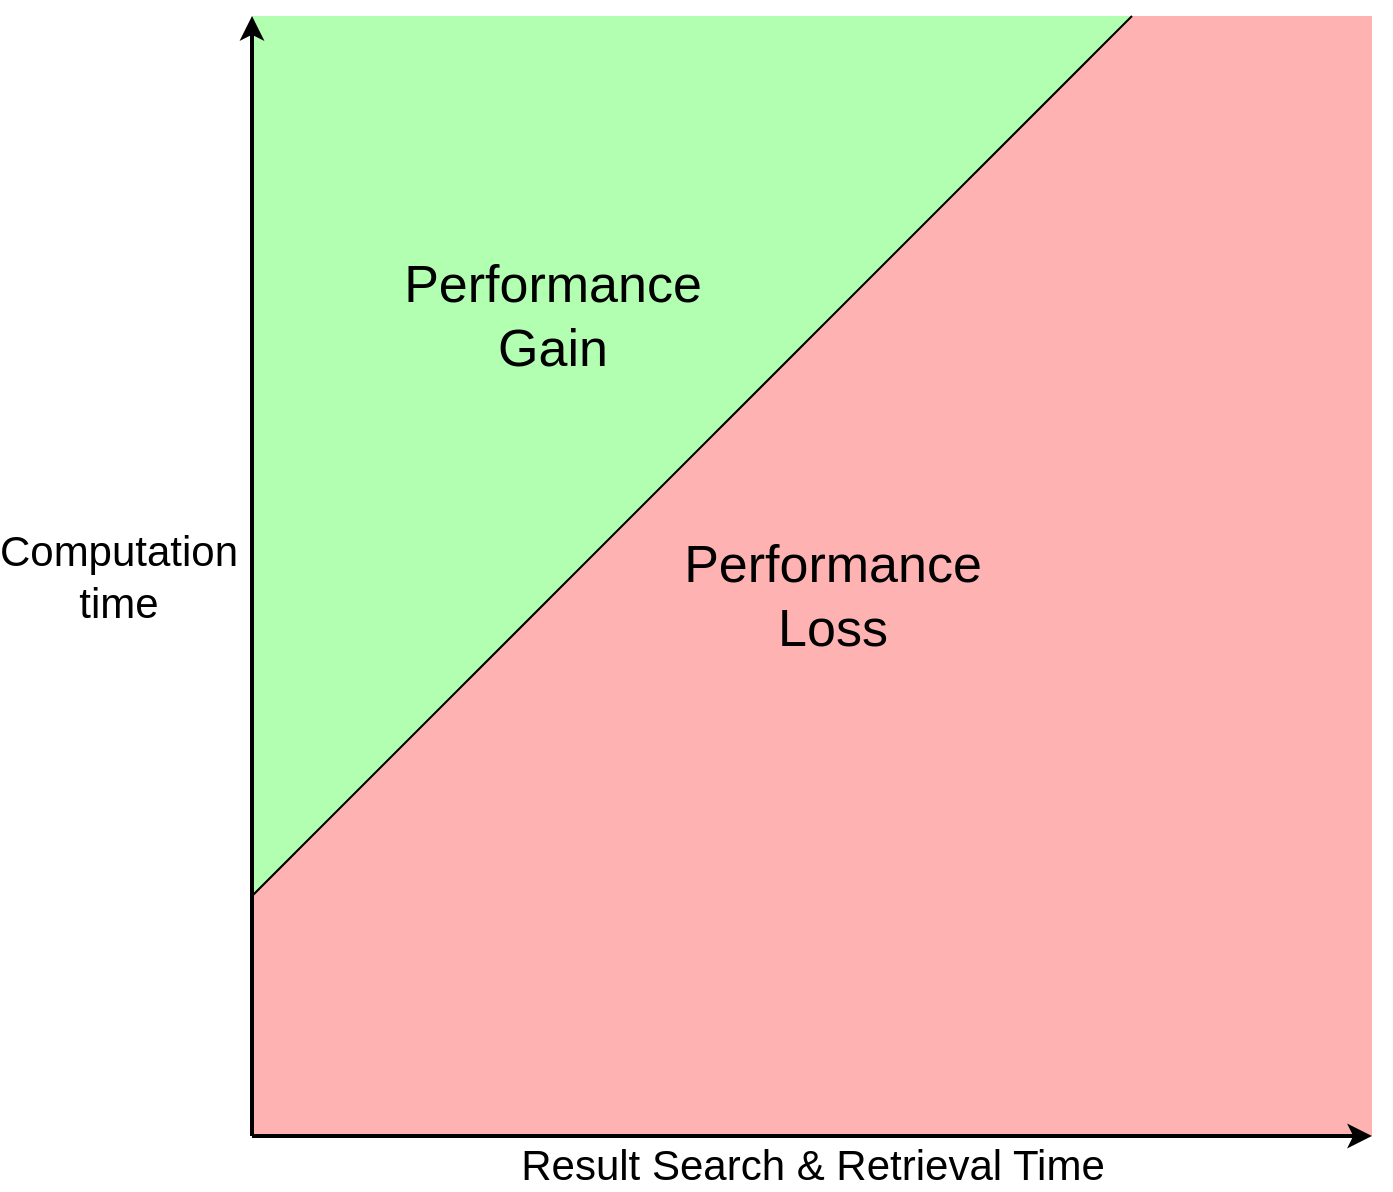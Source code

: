 <mxfile version="24.5.5" type="github">
  <diagram name="페이지-1" id="7yRZqA8zx_0-Kt9_PznU">
    <mxGraphModel dx="2261" dy="746" grid="0" gridSize="10" guides="1" tooltips="1" connect="1" arrows="1" fold="1" page="1" pageScale="1" pageWidth="827" pageHeight="1169" math="0" shadow="0">
      <root>
        <mxCell id="0" />
        <mxCell id="1" parent="0" />
        <mxCell id="nc0H4JgxdPSwkRKwztUI-21" value="" style="shape=card;whiteSpace=wrap;html=1;size=440;strokeColor=none;fillColor=#FF0000;opacity=30;" vertex="1" parent="1">
          <mxGeometry x="120" y="120" width="560" height="560" as="geometry" />
        </mxCell>
        <mxCell id="nc0H4JgxdPSwkRKwztUI-16" value="" style="shape=manualInput;whiteSpace=wrap;html=1;size=440;rotation=-180;strokeColor=none;fillColor=#00FF00;opacity=30;" vertex="1" parent="1">
          <mxGeometry x="120" y="120" width="440" height="440" as="geometry" />
        </mxCell>
        <mxCell id="nc0H4JgxdPSwkRKwztUI-2" value="" style="endArrow=classic;html=1;rounded=0;endFill=1;strokeWidth=2;" edge="1" parent="1">
          <mxGeometry width="50" height="50" relative="1" as="geometry">
            <mxPoint x="120" y="680" as="sourcePoint" />
            <mxPoint x="120" y="120" as="targetPoint" />
          </mxGeometry>
        </mxCell>
        <mxCell id="nc0H4JgxdPSwkRKwztUI-5" value="Computation&lt;div style=&quot;font-size: 21px;&quot;&gt;time&lt;/div&gt;" style="edgeLabel;html=1;align=center;verticalAlign=middle;resizable=0;points=[];fontSize=21;" vertex="1" connectable="0" parent="nc0H4JgxdPSwkRKwztUI-2">
          <mxGeometry relative="1" as="geometry">
            <mxPoint x="-67" as="offset" />
          </mxGeometry>
        </mxCell>
        <mxCell id="nc0H4JgxdPSwkRKwztUI-3" value="" style="endArrow=classic;html=1;rounded=0;endFill=1;strokeWidth=2;" edge="1" parent="1">
          <mxGeometry width="50" height="50" relative="1" as="geometry">
            <mxPoint x="120" y="680" as="sourcePoint" />
            <mxPoint x="680" y="680" as="targetPoint" />
          </mxGeometry>
        </mxCell>
        <mxCell id="nc0H4JgxdPSwkRKwztUI-4" value="Result Search &amp;amp; Retrieval Time" style="edgeLabel;html=1;align=center;verticalAlign=middle;resizable=0;points=[];fontSize=21;" vertex="1" connectable="0" parent="nc0H4JgxdPSwkRKwztUI-3">
          <mxGeometry relative="1" as="geometry">
            <mxPoint y="14" as="offset" />
          </mxGeometry>
        </mxCell>
        <mxCell id="nc0H4JgxdPSwkRKwztUI-6" value="" style="endArrow=none;html=1;rounded=0;endFill=0;strokeWidth=1;" edge="1" parent="1">
          <mxGeometry width="50" height="50" relative="1" as="geometry">
            <mxPoint x="120" y="560" as="sourcePoint" />
            <mxPoint x="560" y="120" as="targetPoint" />
          </mxGeometry>
        </mxCell>
        <mxCell id="nc0H4JgxdPSwkRKwztUI-19" value="Performance&lt;br style=&quot;font-size: 26px;&quot;&gt;Gain" style="edgeLabel;html=1;align=center;verticalAlign=middle;resizable=0;points=[];fontSize=26;fontColor=#000000;labelBackgroundColor=none;" vertex="1" connectable="0" parent="nc0H4JgxdPSwkRKwztUI-6">
          <mxGeometry relative="1" as="geometry">
            <mxPoint x="-70" y="-70" as="offset" />
          </mxGeometry>
        </mxCell>
        <mxCell id="nc0H4JgxdPSwkRKwztUI-22" value="&lt;font style=&quot;font-size: 26px;&quot;&gt;Performance&lt;br&gt;Loss&lt;/font&gt;" style="edgeLabel;html=1;align=center;verticalAlign=middle;resizable=0;points=[];fontSize=26;labelBackgroundColor=none;" vertex="1" connectable="0" parent="nc0H4JgxdPSwkRKwztUI-6">
          <mxGeometry relative="1" as="geometry">
            <mxPoint x="70" y="70" as="offset" />
          </mxGeometry>
        </mxCell>
      </root>
    </mxGraphModel>
  </diagram>
</mxfile>
